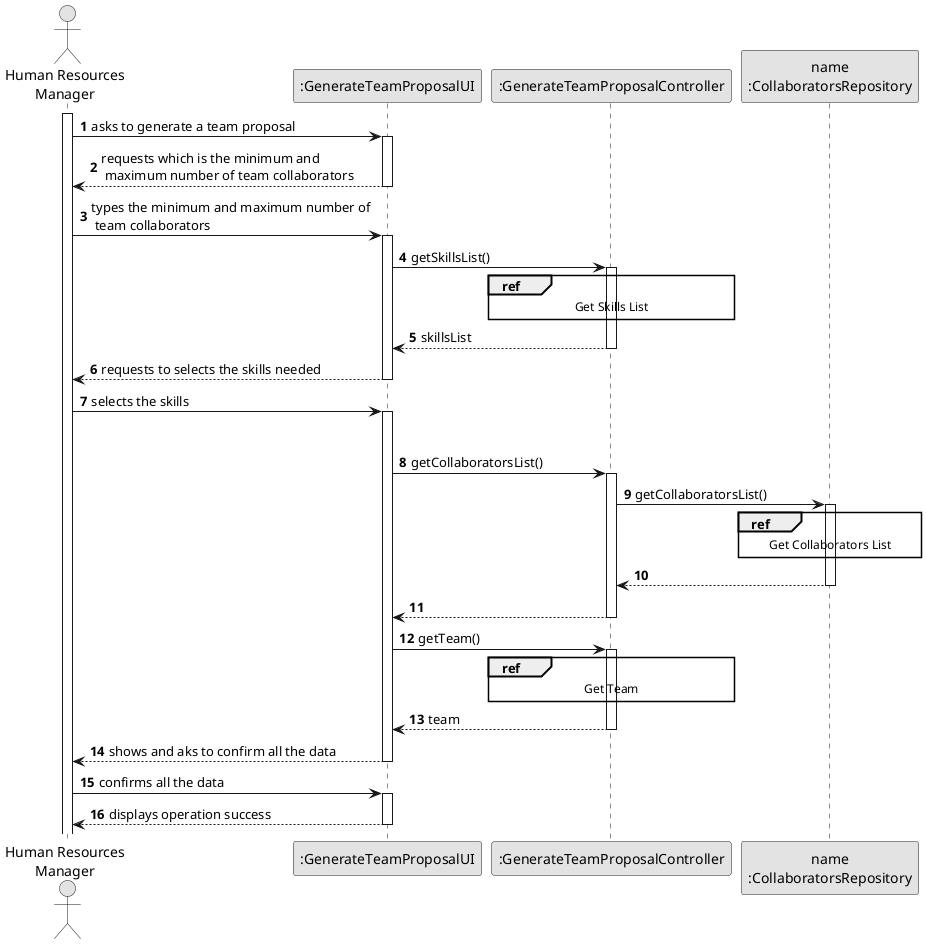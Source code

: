 @startuml
skinparam monochrome true
skinparam packageStyle rectangle
skinparam shadowing false

actor "Human Resources\nManager" as HRM
participant ":GenerateTeamProposalUI" as UI
participant ":GenerateTeamProposalController" as CTRL
participant "name\n:CollaboratorsRepository" as CollaboratorsRepository

autonumber 1

activate HRM

HRM -> UI : asks to generate a team proposal
    activate UI

UI --> HRM : requests which is the minimum and\n maximum number of team collaborators
deactivate UI


HRM -> UI : types the minimum and maximum number of\n team collaborators
    activate UI

UI -> CTRL: getSkillsList()

activate CTRL

    ref over CTRL
        Get Skills List
    end ref

CTRL --> UI : skillsList
deactivate CTRL

UI --> HRM : requests to selects the skills needed
deactivate UI

    HRM -> UI : selects the skills
activate UI

deactivate CTRL

UI -> CTRL: getCollaboratorsList()

activate CTRL

    CTRL -> CollaboratorsRepository : getCollaboratorsList()
activate CollaboratorsRepository

    ref over CollaboratorsRepository
        Get Collaborators List
    end ref


CollaboratorsRepository --> CTRL:
deactivate CollaboratorsRepository


CTRL --> UI :
deactivate CTRL

UI -> CTRL: getTeam()

activate CTRL

ref over CTRL
    Get Team
end ref


CTRL --> UI : team
deactivate CTRL

UI --> HRM : shows and aks to confirm all the data
deactivate UI

HRM -> UI : confirms all the data
activate UI

UI --> HRM : displays operation success
deactivate UI


@enduml

